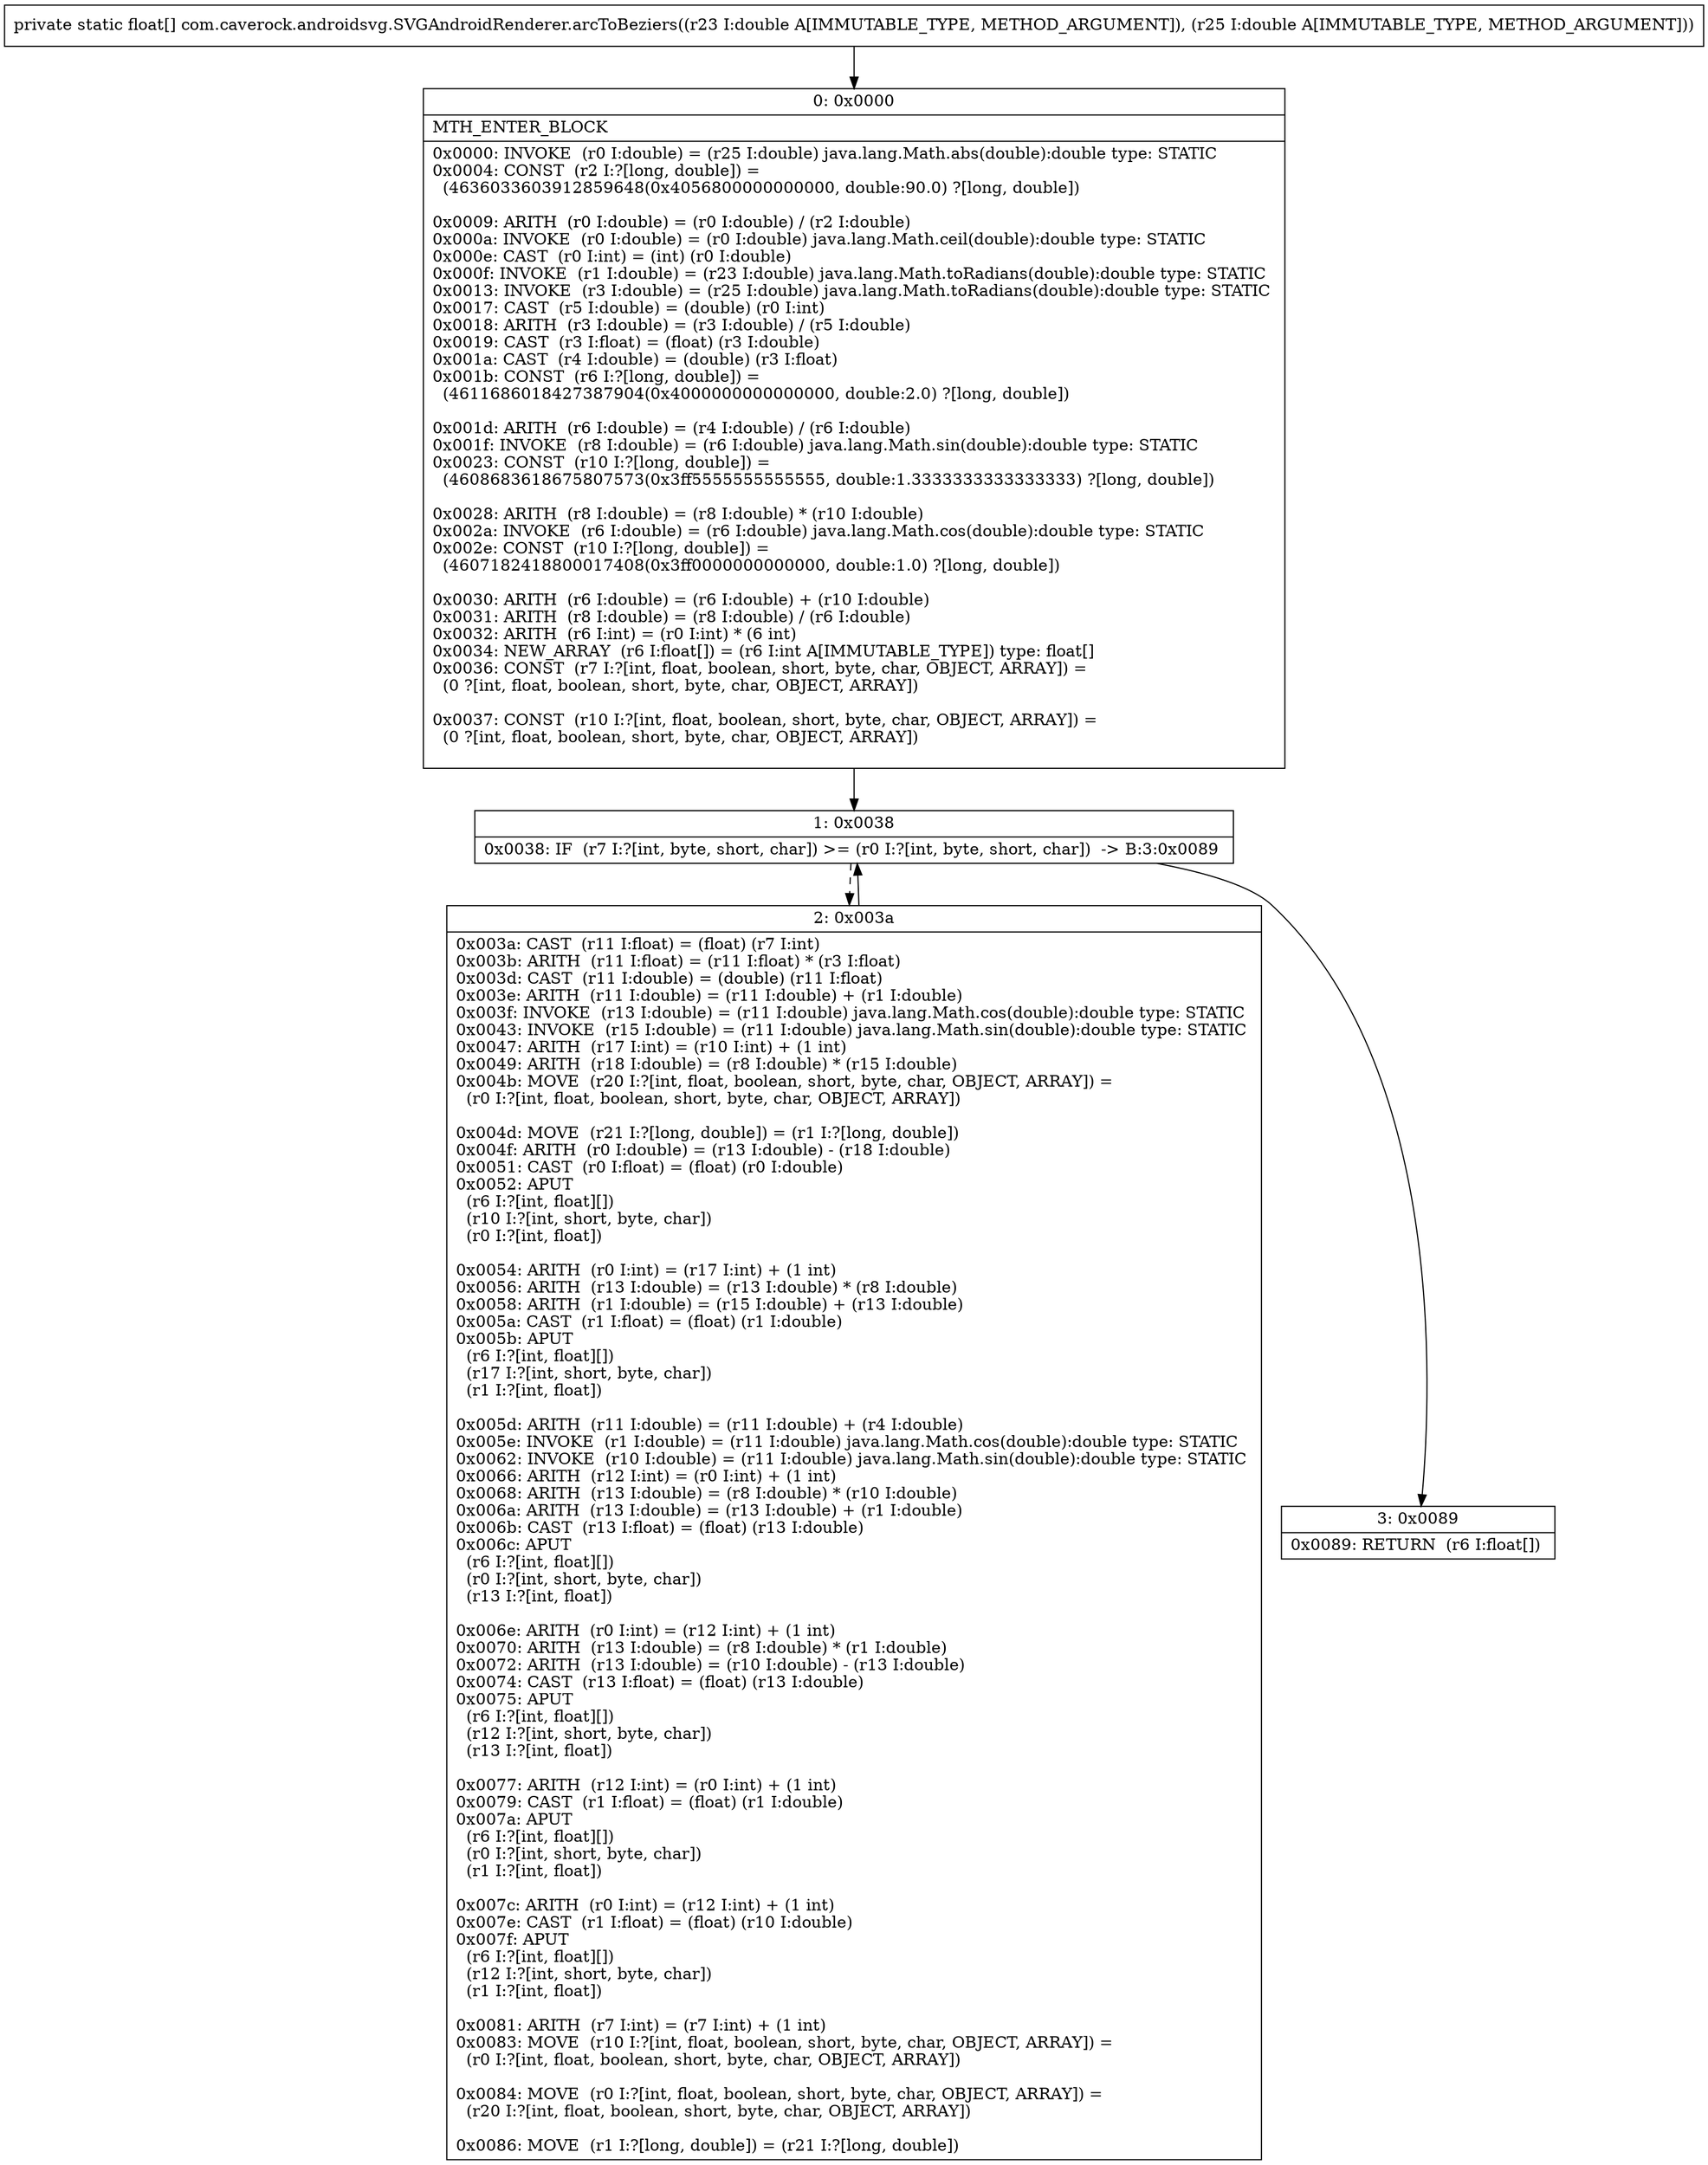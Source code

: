 digraph "CFG forcom.caverock.androidsvg.SVGAndroidRenderer.arcToBeziers(DD)[F" {
Node_0 [shape=record,label="{0\:\ 0x0000|MTH_ENTER_BLOCK\l|0x0000: INVOKE  (r0 I:double) = (r25 I:double) java.lang.Math.abs(double):double type: STATIC \l0x0004: CONST  (r2 I:?[long, double]) = \l  (4636033603912859648(0x4056800000000000, double:90.0) ?[long, double])\l \l0x0009: ARITH  (r0 I:double) = (r0 I:double) \/ (r2 I:double) \l0x000a: INVOKE  (r0 I:double) = (r0 I:double) java.lang.Math.ceil(double):double type: STATIC \l0x000e: CAST  (r0 I:int) = (int) (r0 I:double) \l0x000f: INVOKE  (r1 I:double) = (r23 I:double) java.lang.Math.toRadians(double):double type: STATIC \l0x0013: INVOKE  (r3 I:double) = (r25 I:double) java.lang.Math.toRadians(double):double type: STATIC \l0x0017: CAST  (r5 I:double) = (double) (r0 I:int) \l0x0018: ARITH  (r3 I:double) = (r3 I:double) \/ (r5 I:double) \l0x0019: CAST  (r3 I:float) = (float) (r3 I:double) \l0x001a: CAST  (r4 I:double) = (double) (r3 I:float) \l0x001b: CONST  (r6 I:?[long, double]) = \l  (4611686018427387904(0x4000000000000000, double:2.0) ?[long, double])\l \l0x001d: ARITH  (r6 I:double) = (r4 I:double) \/ (r6 I:double) \l0x001f: INVOKE  (r8 I:double) = (r6 I:double) java.lang.Math.sin(double):double type: STATIC \l0x0023: CONST  (r10 I:?[long, double]) = \l  (4608683618675807573(0x3ff5555555555555, double:1.3333333333333333) ?[long, double])\l \l0x0028: ARITH  (r8 I:double) = (r8 I:double) * (r10 I:double) \l0x002a: INVOKE  (r6 I:double) = (r6 I:double) java.lang.Math.cos(double):double type: STATIC \l0x002e: CONST  (r10 I:?[long, double]) = \l  (4607182418800017408(0x3ff0000000000000, double:1.0) ?[long, double])\l \l0x0030: ARITH  (r6 I:double) = (r6 I:double) + (r10 I:double) \l0x0031: ARITH  (r8 I:double) = (r8 I:double) \/ (r6 I:double) \l0x0032: ARITH  (r6 I:int) = (r0 I:int) * (6 int) \l0x0034: NEW_ARRAY  (r6 I:float[]) = (r6 I:int A[IMMUTABLE_TYPE]) type: float[] \l0x0036: CONST  (r7 I:?[int, float, boolean, short, byte, char, OBJECT, ARRAY]) = \l  (0 ?[int, float, boolean, short, byte, char, OBJECT, ARRAY])\l \l0x0037: CONST  (r10 I:?[int, float, boolean, short, byte, char, OBJECT, ARRAY]) = \l  (0 ?[int, float, boolean, short, byte, char, OBJECT, ARRAY])\l \l}"];
Node_1 [shape=record,label="{1\:\ 0x0038|0x0038: IF  (r7 I:?[int, byte, short, char]) \>= (r0 I:?[int, byte, short, char])  \-\> B:3:0x0089 \l}"];
Node_2 [shape=record,label="{2\:\ 0x003a|0x003a: CAST  (r11 I:float) = (float) (r7 I:int) \l0x003b: ARITH  (r11 I:float) = (r11 I:float) * (r3 I:float) \l0x003d: CAST  (r11 I:double) = (double) (r11 I:float) \l0x003e: ARITH  (r11 I:double) = (r11 I:double) + (r1 I:double) \l0x003f: INVOKE  (r13 I:double) = (r11 I:double) java.lang.Math.cos(double):double type: STATIC \l0x0043: INVOKE  (r15 I:double) = (r11 I:double) java.lang.Math.sin(double):double type: STATIC \l0x0047: ARITH  (r17 I:int) = (r10 I:int) + (1 int) \l0x0049: ARITH  (r18 I:double) = (r8 I:double) * (r15 I:double) \l0x004b: MOVE  (r20 I:?[int, float, boolean, short, byte, char, OBJECT, ARRAY]) = \l  (r0 I:?[int, float, boolean, short, byte, char, OBJECT, ARRAY])\l \l0x004d: MOVE  (r21 I:?[long, double]) = (r1 I:?[long, double]) \l0x004f: ARITH  (r0 I:double) = (r13 I:double) \- (r18 I:double) \l0x0051: CAST  (r0 I:float) = (float) (r0 I:double) \l0x0052: APUT  \l  (r6 I:?[int, float][])\l  (r10 I:?[int, short, byte, char])\l  (r0 I:?[int, float])\l \l0x0054: ARITH  (r0 I:int) = (r17 I:int) + (1 int) \l0x0056: ARITH  (r13 I:double) = (r13 I:double) * (r8 I:double) \l0x0058: ARITH  (r1 I:double) = (r15 I:double) + (r13 I:double) \l0x005a: CAST  (r1 I:float) = (float) (r1 I:double) \l0x005b: APUT  \l  (r6 I:?[int, float][])\l  (r17 I:?[int, short, byte, char])\l  (r1 I:?[int, float])\l \l0x005d: ARITH  (r11 I:double) = (r11 I:double) + (r4 I:double) \l0x005e: INVOKE  (r1 I:double) = (r11 I:double) java.lang.Math.cos(double):double type: STATIC \l0x0062: INVOKE  (r10 I:double) = (r11 I:double) java.lang.Math.sin(double):double type: STATIC \l0x0066: ARITH  (r12 I:int) = (r0 I:int) + (1 int) \l0x0068: ARITH  (r13 I:double) = (r8 I:double) * (r10 I:double) \l0x006a: ARITH  (r13 I:double) = (r13 I:double) + (r1 I:double) \l0x006b: CAST  (r13 I:float) = (float) (r13 I:double) \l0x006c: APUT  \l  (r6 I:?[int, float][])\l  (r0 I:?[int, short, byte, char])\l  (r13 I:?[int, float])\l \l0x006e: ARITH  (r0 I:int) = (r12 I:int) + (1 int) \l0x0070: ARITH  (r13 I:double) = (r8 I:double) * (r1 I:double) \l0x0072: ARITH  (r13 I:double) = (r10 I:double) \- (r13 I:double) \l0x0074: CAST  (r13 I:float) = (float) (r13 I:double) \l0x0075: APUT  \l  (r6 I:?[int, float][])\l  (r12 I:?[int, short, byte, char])\l  (r13 I:?[int, float])\l \l0x0077: ARITH  (r12 I:int) = (r0 I:int) + (1 int) \l0x0079: CAST  (r1 I:float) = (float) (r1 I:double) \l0x007a: APUT  \l  (r6 I:?[int, float][])\l  (r0 I:?[int, short, byte, char])\l  (r1 I:?[int, float])\l \l0x007c: ARITH  (r0 I:int) = (r12 I:int) + (1 int) \l0x007e: CAST  (r1 I:float) = (float) (r10 I:double) \l0x007f: APUT  \l  (r6 I:?[int, float][])\l  (r12 I:?[int, short, byte, char])\l  (r1 I:?[int, float])\l \l0x0081: ARITH  (r7 I:int) = (r7 I:int) + (1 int) \l0x0083: MOVE  (r10 I:?[int, float, boolean, short, byte, char, OBJECT, ARRAY]) = \l  (r0 I:?[int, float, boolean, short, byte, char, OBJECT, ARRAY])\l \l0x0084: MOVE  (r0 I:?[int, float, boolean, short, byte, char, OBJECT, ARRAY]) = \l  (r20 I:?[int, float, boolean, short, byte, char, OBJECT, ARRAY])\l \l0x0086: MOVE  (r1 I:?[long, double]) = (r21 I:?[long, double]) \l}"];
Node_3 [shape=record,label="{3\:\ 0x0089|0x0089: RETURN  (r6 I:float[]) \l}"];
MethodNode[shape=record,label="{private static float[] com.caverock.androidsvg.SVGAndroidRenderer.arcToBeziers((r23 I:double A[IMMUTABLE_TYPE, METHOD_ARGUMENT]), (r25 I:double A[IMMUTABLE_TYPE, METHOD_ARGUMENT])) }"];
MethodNode -> Node_0;
Node_0 -> Node_1;
Node_1 -> Node_2[style=dashed];
Node_1 -> Node_3;
Node_2 -> Node_1;
}

